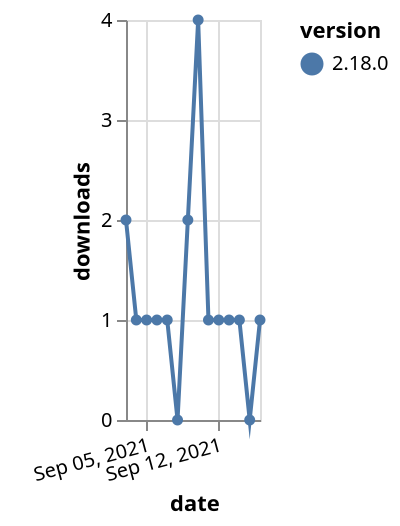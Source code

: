 {"$schema": "https://vega.github.io/schema/vega-lite/v5.json", "description": "A simple bar chart with embedded data.", "data": {"values": [{"date": "2021-09-03", "total": 528, "delta": 2, "version": "2.18.0"}, {"date": "2021-09-04", "total": 529, "delta": 1, "version": "2.18.0"}, {"date": "2021-09-05", "total": 530, "delta": 1, "version": "2.18.0"}, {"date": "2021-09-06", "total": 531, "delta": 1, "version": "2.18.0"}, {"date": "2021-09-07", "total": 532, "delta": 1, "version": "2.18.0"}, {"date": "2021-09-08", "total": 532, "delta": 0, "version": "2.18.0"}, {"date": "2021-09-09", "total": 534, "delta": 2, "version": "2.18.0"}, {"date": "2021-09-10", "total": 538, "delta": 4, "version": "2.18.0"}, {"date": "2021-09-11", "total": 539, "delta": 1, "version": "2.18.0"}, {"date": "2021-09-12", "total": 540, "delta": 1, "version": "2.18.0"}, {"date": "2021-09-13", "total": 541, "delta": 1, "version": "2.18.0"}, {"date": "2021-09-14", "total": 542, "delta": 1, "version": "2.18.0"}, {"date": "2021-09-15", "total": 542, "delta": 0, "version": "2.18.0"}, {"date": "2021-09-16", "total": 543, "delta": 1, "version": "2.18.0"}]}, "width": "container", "mark": {"type": "line", "point": {"filled": true}}, "encoding": {"x": {"field": "date", "type": "temporal", "timeUnit": "yearmonthdate", "title": "date", "axis": {"labelAngle": -15}}, "y": {"field": "delta", "type": "quantitative", "title": "downloads"}, "color": {"field": "version", "type": "nominal"}, "tooltip": {"field": "delta"}}}